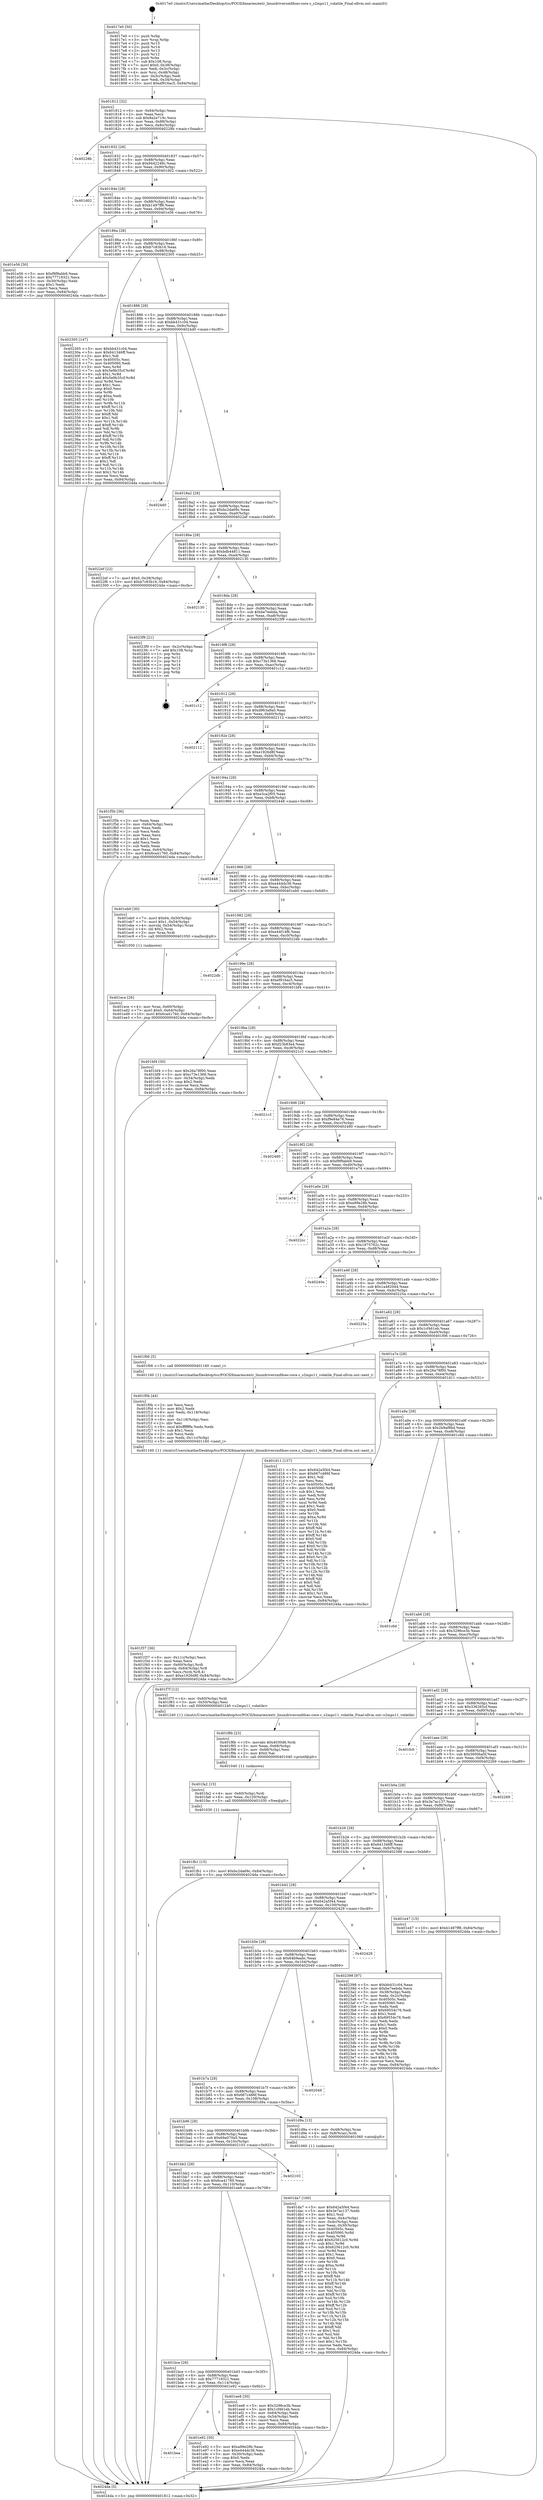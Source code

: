 digraph "0x4017e0" {
  label = "0x4017e0 (/mnt/c/Users/mathe/Desktop/tcc/POCII/binaries/extr_linuxdriversmfdsec-core.c_s2mps11_volatile_Final-ollvm.out::main(0))"
  labelloc = "t"
  node[shape=record]

  Entry [label="",width=0.3,height=0.3,shape=circle,fillcolor=black,style=filled]
  "0x401812" [label="{
     0x401812 [32]\l
     | [instrs]\l
     &nbsp;&nbsp;0x401812 \<+6\>: mov -0x84(%rbp),%eax\l
     &nbsp;&nbsp;0x401818 \<+2\>: mov %eax,%ecx\l
     &nbsp;&nbsp;0x40181a \<+6\>: sub $0x8a2e719c,%ecx\l
     &nbsp;&nbsp;0x401820 \<+6\>: mov %eax,-0x88(%rbp)\l
     &nbsp;&nbsp;0x401826 \<+6\>: mov %ecx,-0x8c(%rbp)\l
     &nbsp;&nbsp;0x40182c \<+6\>: je 000000000040228b \<main+0xaab\>\l
  }"]
  "0x40228b" [label="{
     0x40228b\l
  }", style=dashed]
  "0x401832" [label="{
     0x401832 [28]\l
     | [instrs]\l
     &nbsp;&nbsp;0x401832 \<+5\>: jmp 0000000000401837 \<main+0x57\>\l
     &nbsp;&nbsp;0x401837 \<+6\>: mov -0x88(%rbp),%eax\l
     &nbsp;&nbsp;0x40183d \<+5\>: sub $0x9442249c,%eax\l
     &nbsp;&nbsp;0x401842 \<+6\>: mov %eax,-0x90(%rbp)\l
     &nbsp;&nbsp;0x401848 \<+6\>: je 0000000000401d02 \<main+0x522\>\l
  }"]
  Exit [label="",width=0.3,height=0.3,shape=circle,fillcolor=black,style=filled,peripheries=2]
  "0x401d02" [label="{
     0x401d02\l
  }", style=dashed]
  "0x40184e" [label="{
     0x40184e [28]\l
     | [instrs]\l
     &nbsp;&nbsp;0x40184e \<+5\>: jmp 0000000000401853 \<main+0x73\>\l
     &nbsp;&nbsp;0x401853 \<+6\>: mov -0x88(%rbp),%eax\l
     &nbsp;&nbsp;0x401859 \<+5\>: sub $0xb1497ff8,%eax\l
     &nbsp;&nbsp;0x40185e \<+6\>: mov %eax,-0x94(%rbp)\l
     &nbsp;&nbsp;0x401864 \<+6\>: je 0000000000401e56 \<main+0x676\>\l
  }"]
  "0x401fb1" [label="{
     0x401fb1 [15]\l
     | [instrs]\l
     &nbsp;&nbsp;0x401fb1 \<+10\>: movl $0xbc2da69c,-0x84(%rbp)\l
     &nbsp;&nbsp;0x401fbb \<+5\>: jmp 00000000004024da \<main+0xcfa\>\l
  }"]
  "0x401e56" [label="{
     0x401e56 [30]\l
     | [instrs]\l
     &nbsp;&nbsp;0x401e56 \<+5\>: mov $0xf9f9abb9,%eax\l
     &nbsp;&nbsp;0x401e5b \<+5\>: mov $0x77719321,%ecx\l
     &nbsp;&nbsp;0x401e60 \<+3\>: mov -0x30(%rbp),%edx\l
     &nbsp;&nbsp;0x401e63 \<+3\>: cmp $0x1,%edx\l
     &nbsp;&nbsp;0x401e66 \<+3\>: cmovl %ecx,%eax\l
     &nbsp;&nbsp;0x401e69 \<+6\>: mov %eax,-0x84(%rbp)\l
     &nbsp;&nbsp;0x401e6f \<+5\>: jmp 00000000004024da \<main+0xcfa\>\l
  }"]
  "0x40186a" [label="{
     0x40186a [28]\l
     | [instrs]\l
     &nbsp;&nbsp;0x40186a \<+5\>: jmp 000000000040186f \<main+0x8f\>\l
     &nbsp;&nbsp;0x40186f \<+6\>: mov -0x88(%rbp),%eax\l
     &nbsp;&nbsp;0x401875 \<+5\>: sub $0xb7c83b16,%eax\l
     &nbsp;&nbsp;0x40187a \<+6\>: mov %eax,-0x98(%rbp)\l
     &nbsp;&nbsp;0x401880 \<+6\>: je 0000000000402305 \<main+0xb25\>\l
  }"]
  "0x401fa2" [label="{
     0x401fa2 [15]\l
     | [instrs]\l
     &nbsp;&nbsp;0x401fa2 \<+4\>: mov -0x60(%rbp),%rdi\l
     &nbsp;&nbsp;0x401fa6 \<+6\>: mov %eax,-0x120(%rbp)\l
     &nbsp;&nbsp;0x401fac \<+5\>: call 0000000000401030 \<free@plt\>\l
     | [calls]\l
     &nbsp;&nbsp;0x401030 \{1\} (unknown)\l
  }"]
  "0x402305" [label="{
     0x402305 [147]\l
     | [instrs]\l
     &nbsp;&nbsp;0x402305 \<+5\>: mov $0xbb431c04,%eax\l
     &nbsp;&nbsp;0x40230a \<+5\>: mov $0x641346ff,%ecx\l
     &nbsp;&nbsp;0x40230f \<+2\>: mov $0x1,%dl\l
     &nbsp;&nbsp;0x402311 \<+7\>: mov 0x40505c,%esi\l
     &nbsp;&nbsp;0x402318 \<+7\>: mov 0x405060,%edi\l
     &nbsp;&nbsp;0x40231f \<+3\>: mov %esi,%r8d\l
     &nbsp;&nbsp;0x402322 \<+7\>: sub $0x5e9b35cf,%r8d\l
     &nbsp;&nbsp;0x402329 \<+4\>: sub $0x1,%r8d\l
     &nbsp;&nbsp;0x40232d \<+7\>: add $0x5e9b35cf,%r8d\l
     &nbsp;&nbsp;0x402334 \<+4\>: imul %r8d,%esi\l
     &nbsp;&nbsp;0x402338 \<+3\>: and $0x1,%esi\l
     &nbsp;&nbsp;0x40233b \<+3\>: cmp $0x0,%esi\l
     &nbsp;&nbsp;0x40233e \<+4\>: sete %r9b\l
     &nbsp;&nbsp;0x402342 \<+3\>: cmp $0xa,%edi\l
     &nbsp;&nbsp;0x402345 \<+4\>: setl %r10b\l
     &nbsp;&nbsp;0x402349 \<+3\>: mov %r9b,%r11b\l
     &nbsp;&nbsp;0x40234c \<+4\>: xor $0xff,%r11b\l
     &nbsp;&nbsp;0x402350 \<+3\>: mov %r10b,%bl\l
     &nbsp;&nbsp;0x402353 \<+3\>: xor $0xff,%bl\l
     &nbsp;&nbsp;0x402356 \<+3\>: xor $0x1,%dl\l
     &nbsp;&nbsp;0x402359 \<+3\>: mov %r11b,%r14b\l
     &nbsp;&nbsp;0x40235c \<+4\>: and $0xff,%r14b\l
     &nbsp;&nbsp;0x402360 \<+3\>: and %dl,%r9b\l
     &nbsp;&nbsp;0x402363 \<+3\>: mov %bl,%r15b\l
     &nbsp;&nbsp;0x402366 \<+4\>: and $0xff,%r15b\l
     &nbsp;&nbsp;0x40236a \<+3\>: and %dl,%r10b\l
     &nbsp;&nbsp;0x40236d \<+3\>: or %r9b,%r14b\l
     &nbsp;&nbsp;0x402370 \<+3\>: or %r10b,%r15b\l
     &nbsp;&nbsp;0x402373 \<+3\>: xor %r15b,%r14b\l
     &nbsp;&nbsp;0x402376 \<+3\>: or %bl,%r11b\l
     &nbsp;&nbsp;0x402379 \<+4\>: xor $0xff,%r11b\l
     &nbsp;&nbsp;0x40237d \<+3\>: or $0x1,%dl\l
     &nbsp;&nbsp;0x402380 \<+3\>: and %dl,%r11b\l
     &nbsp;&nbsp;0x402383 \<+3\>: or %r11b,%r14b\l
     &nbsp;&nbsp;0x402386 \<+4\>: test $0x1,%r14b\l
     &nbsp;&nbsp;0x40238a \<+3\>: cmovne %ecx,%eax\l
     &nbsp;&nbsp;0x40238d \<+6\>: mov %eax,-0x84(%rbp)\l
     &nbsp;&nbsp;0x402393 \<+5\>: jmp 00000000004024da \<main+0xcfa\>\l
  }"]
  "0x401886" [label="{
     0x401886 [28]\l
     | [instrs]\l
     &nbsp;&nbsp;0x401886 \<+5\>: jmp 000000000040188b \<main+0xab\>\l
     &nbsp;&nbsp;0x40188b \<+6\>: mov -0x88(%rbp),%eax\l
     &nbsp;&nbsp;0x401891 \<+5\>: sub $0xbb431c04,%eax\l
     &nbsp;&nbsp;0x401896 \<+6\>: mov %eax,-0x9c(%rbp)\l
     &nbsp;&nbsp;0x40189c \<+6\>: je 00000000004024d0 \<main+0xcf0\>\l
  }"]
  "0x401f8b" [label="{
     0x401f8b [23]\l
     | [instrs]\l
     &nbsp;&nbsp;0x401f8b \<+10\>: movabs $0x4030d6,%rdi\l
     &nbsp;&nbsp;0x401f95 \<+3\>: mov %eax,-0x68(%rbp)\l
     &nbsp;&nbsp;0x401f98 \<+3\>: mov -0x68(%rbp),%esi\l
     &nbsp;&nbsp;0x401f9b \<+2\>: mov $0x0,%al\l
     &nbsp;&nbsp;0x401f9d \<+5\>: call 0000000000401040 \<printf@plt\>\l
     | [calls]\l
     &nbsp;&nbsp;0x401040 \{1\} (unknown)\l
  }"]
  "0x4024d0" [label="{
     0x4024d0\l
  }", style=dashed]
  "0x4018a2" [label="{
     0x4018a2 [28]\l
     | [instrs]\l
     &nbsp;&nbsp;0x4018a2 \<+5\>: jmp 00000000004018a7 \<main+0xc7\>\l
     &nbsp;&nbsp;0x4018a7 \<+6\>: mov -0x88(%rbp),%eax\l
     &nbsp;&nbsp;0x4018ad \<+5\>: sub $0xbc2da69c,%eax\l
     &nbsp;&nbsp;0x4018b2 \<+6\>: mov %eax,-0xa0(%rbp)\l
     &nbsp;&nbsp;0x4018b8 \<+6\>: je 00000000004022ef \<main+0xb0f\>\l
  }"]
  "0x401f37" [label="{
     0x401f37 [36]\l
     | [instrs]\l
     &nbsp;&nbsp;0x401f37 \<+6\>: mov -0x11c(%rbp),%ecx\l
     &nbsp;&nbsp;0x401f3d \<+3\>: imul %eax,%ecx\l
     &nbsp;&nbsp;0x401f40 \<+4\>: mov -0x60(%rbp),%rdi\l
     &nbsp;&nbsp;0x401f44 \<+4\>: movslq -0x64(%rbp),%r8\l
     &nbsp;&nbsp;0x401f48 \<+4\>: mov %ecx,(%rdi,%r8,4)\l
     &nbsp;&nbsp;0x401f4c \<+10\>: movl $0xe1926d8f,-0x84(%rbp)\l
     &nbsp;&nbsp;0x401f56 \<+5\>: jmp 00000000004024da \<main+0xcfa\>\l
  }"]
  "0x4022ef" [label="{
     0x4022ef [22]\l
     | [instrs]\l
     &nbsp;&nbsp;0x4022ef \<+7\>: movl $0x0,-0x38(%rbp)\l
     &nbsp;&nbsp;0x4022f6 \<+10\>: movl $0xb7c83b16,-0x84(%rbp)\l
     &nbsp;&nbsp;0x402300 \<+5\>: jmp 00000000004024da \<main+0xcfa\>\l
  }"]
  "0x4018be" [label="{
     0x4018be [28]\l
     | [instrs]\l
     &nbsp;&nbsp;0x4018be \<+5\>: jmp 00000000004018c3 \<main+0xe3\>\l
     &nbsp;&nbsp;0x4018c3 \<+6\>: mov -0x88(%rbp),%eax\l
     &nbsp;&nbsp;0x4018c9 \<+5\>: sub $0xbdb44811,%eax\l
     &nbsp;&nbsp;0x4018ce \<+6\>: mov %eax,-0xa4(%rbp)\l
     &nbsp;&nbsp;0x4018d4 \<+6\>: je 0000000000402130 \<main+0x950\>\l
  }"]
  "0x401f0b" [label="{
     0x401f0b [44]\l
     | [instrs]\l
     &nbsp;&nbsp;0x401f0b \<+2\>: xor %ecx,%ecx\l
     &nbsp;&nbsp;0x401f0d \<+5\>: mov $0x2,%edx\l
     &nbsp;&nbsp;0x401f12 \<+6\>: mov %edx,-0x118(%rbp)\l
     &nbsp;&nbsp;0x401f18 \<+1\>: cltd\l
     &nbsp;&nbsp;0x401f19 \<+6\>: mov -0x118(%rbp),%esi\l
     &nbsp;&nbsp;0x401f1f \<+2\>: idiv %esi\l
     &nbsp;&nbsp;0x401f21 \<+6\>: imul $0xfffffffe,%edx,%edx\l
     &nbsp;&nbsp;0x401f27 \<+3\>: sub $0x1,%ecx\l
     &nbsp;&nbsp;0x401f2a \<+2\>: sub %ecx,%edx\l
     &nbsp;&nbsp;0x401f2c \<+6\>: mov %edx,-0x11c(%rbp)\l
     &nbsp;&nbsp;0x401f32 \<+5\>: call 0000000000401160 \<next_i\>\l
     | [calls]\l
     &nbsp;&nbsp;0x401160 \{1\} (/mnt/c/Users/mathe/Desktop/tcc/POCII/binaries/extr_linuxdriversmfdsec-core.c_s2mps11_volatile_Final-ollvm.out::next_i)\l
  }"]
  "0x402130" [label="{
     0x402130\l
  }", style=dashed]
  "0x4018da" [label="{
     0x4018da [28]\l
     | [instrs]\l
     &nbsp;&nbsp;0x4018da \<+5\>: jmp 00000000004018df \<main+0xff\>\l
     &nbsp;&nbsp;0x4018df \<+6\>: mov -0x88(%rbp),%eax\l
     &nbsp;&nbsp;0x4018e5 \<+5\>: sub $0xbe7eebda,%eax\l
     &nbsp;&nbsp;0x4018ea \<+6\>: mov %eax,-0xa8(%rbp)\l
     &nbsp;&nbsp;0x4018f0 \<+6\>: je 00000000004023f9 \<main+0xc19\>\l
  }"]
  "0x401ece" [label="{
     0x401ece [26]\l
     | [instrs]\l
     &nbsp;&nbsp;0x401ece \<+4\>: mov %rax,-0x60(%rbp)\l
     &nbsp;&nbsp;0x401ed2 \<+7\>: movl $0x0,-0x64(%rbp)\l
     &nbsp;&nbsp;0x401ed9 \<+10\>: movl $0x6ca41760,-0x84(%rbp)\l
     &nbsp;&nbsp;0x401ee3 \<+5\>: jmp 00000000004024da \<main+0xcfa\>\l
  }"]
  "0x4023f9" [label="{
     0x4023f9 [21]\l
     | [instrs]\l
     &nbsp;&nbsp;0x4023f9 \<+3\>: mov -0x2c(%rbp),%eax\l
     &nbsp;&nbsp;0x4023fc \<+7\>: add $0x108,%rsp\l
     &nbsp;&nbsp;0x402403 \<+1\>: pop %rbx\l
     &nbsp;&nbsp;0x402404 \<+2\>: pop %r12\l
     &nbsp;&nbsp;0x402406 \<+2\>: pop %r13\l
     &nbsp;&nbsp;0x402408 \<+2\>: pop %r14\l
     &nbsp;&nbsp;0x40240a \<+2\>: pop %r15\l
     &nbsp;&nbsp;0x40240c \<+1\>: pop %rbp\l
     &nbsp;&nbsp;0x40240d \<+1\>: ret\l
  }"]
  "0x4018f6" [label="{
     0x4018f6 [28]\l
     | [instrs]\l
     &nbsp;&nbsp;0x4018f6 \<+5\>: jmp 00000000004018fb \<main+0x11b\>\l
     &nbsp;&nbsp;0x4018fb \<+6\>: mov -0x88(%rbp),%eax\l
     &nbsp;&nbsp;0x401901 \<+5\>: sub $0xc73e1366,%eax\l
     &nbsp;&nbsp;0x401906 \<+6\>: mov %eax,-0xac(%rbp)\l
     &nbsp;&nbsp;0x40190c \<+6\>: je 0000000000401c12 \<main+0x432\>\l
  }"]
  "0x401bea" [label="{
     0x401bea\l
  }", style=dashed]
  "0x401c12" [label="{
     0x401c12\l
  }", style=dashed]
  "0x401912" [label="{
     0x401912 [28]\l
     | [instrs]\l
     &nbsp;&nbsp;0x401912 \<+5\>: jmp 0000000000401917 \<main+0x137\>\l
     &nbsp;&nbsp;0x401917 \<+6\>: mov -0x88(%rbp),%eax\l
     &nbsp;&nbsp;0x40191d \<+5\>: sub $0xd963a9a0,%eax\l
     &nbsp;&nbsp;0x401922 \<+6\>: mov %eax,-0xb0(%rbp)\l
     &nbsp;&nbsp;0x401928 \<+6\>: je 0000000000402112 \<main+0x932\>\l
  }"]
  "0x401e92" [label="{
     0x401e92 [30]\l
     | [instrs]\l
     &nbsp;&nbsp;0x401e92 \<+5\>: mov $0xa99e28b,%eax\l
     &nbsp;&nbsp;0x401e97 \<+5\>: mov $0xe444dc36,%ecx\l
     &nbsp;&nbsp;0x401e9c \<+3\>: mov -0x30(%rbp),%edx\l
     &nbsp;&nbsp;0x401e9f \<+3\>: cmp $0x0,%edx\l
     &nbsp;&nbsp;0x401ea2 \<+3\>: cmove %ecx,%eax\l
     &nbsp;&nbsp;0x401ea5 \<+6\>: mov %eax,-0x84(%rbp)\l
     &nbsp;&nbsp;0x401eab \<+5\>: jmp 00000000004024da \<main+0xcfa\>\l
  }"]
  "0x402112" [label="{
     0x402112\l
  }", style=dashed]
  "0x40192e" [label="{
     0x40192e [28]\l
     | [instrs]\l
     &nbsp;&nbsp;0x40192e \<+5\>: jmp 0000000000401933 \<main+0x153\>\l
     &nbsp;&nbsp;0x401933 \<+6\>: mov -0x88(%rbp),%eax\l
     &nbsp;&nbsp;0x401939 \<+5\>: sub $0xe1926d8f,%eax\l
     &nbsp;&nbsp;0x40193e \<+6\>: mov %eax,-0xb4(%rbp)\l
     &nbsp;&nbsp;0x401944 \<+6\>: je 0000000000401f5b \<main+0x77b\>\l
  }"]
  "0x401bce" [label="{
     0x401bce [28]\l
     | [instrs]\l
     &nbsp;&nbsp;0x401bce \<+5\>: jmp 0000000000401bd3 \<main+0x3f3\>\l
     &nbsp;&nbsp;0x401bd3 \<+6\>: mov -0x88(%rbp),%eax\l
     &nbsp;&nbsp;0x401bd9 \<+5\>: sub $0x77719321,%eax\l
     &nbsp;&nbsp;0x401bde \<+6\>: mov %eax,-0x114(%rbp)\l
     &nbsp;&nbsp;0x401be4 \<+6\>: je 0000000000401e92 \<main+0x6b2\>\l
  }"]
  "0x401f5b" [label="{
     0x401f5b [36]\l
     | [instrs]\l
     &nbsp;&nbsp;0x401f5b \<+2\>: xor %eax,%eax\l
     &nbsp;&nbsp;0x401f5d \<+3\>: mov -0x64(%rbp),%ecx\l
     &nbsp;&nbsp;0x401f60 \<+2\>: mov %eax,%edx\l
     &nbsp;&nbsp;0x401f62 \<+2\>: sub %ecx,%edx\l
     &nbsp;&nbsp;0x401f64 \<+2\>: mov %eax,%ecx\l
     &nbsp;&nbsp;0x401f66 \<+3\>: sub $0x1,%ecx\l
     &nbsp;&nbsp;0x401f69 \<+2\>: add %ecx,%edx\l
     &nbsp;&nbsp;0x401f6b \<+2\>: sub %edx,%eax\l
     &nbsp;&nbsp;0x401f6d \<+3\>: mov %eax,-0x64(%rbp)\l
     &nbsp;&nbsp;0x401f70 \<+10\>: movl $0x6ca41760,-0x84(%rbp)\l
     &nbsp;&nbsp;0x401f7a \<+5\>: jmp 00000000004024da \<main+0xcfa\>\l
  }"]
  "0x40194a" [label="{
     0x40194a [28]\l
     | [instrs]\l
     &nbsp;&nbsp;0x40194a \<+5\>: jmp 000000000040194f \<main+0x16f\>\l
     &nbsp;&nbsp;0x40194f \<+6\>: mov -0x88(%rbp),%eax\l
     &nbsp;&nbsp;0x401955 \<+5\>: sub $0xe3ca2f05,%eax\l
     &nbsp;&nbsp;0x40195a \<+6\>: mov %eax,-0xb8(%rbp)\l
     &nbsp;&nbsp;0x401960 \<+6\>: je 0000000000402448 \<main+0xc68\>\l
  }"]
  "0x401ee8" [label="{
     0x401ee8 [30]\l
     | [instrs]\l
     &nbsp;&nbsp;0x401ee8 \<+5\>: mov $0x3296ce3b,%eax\l
     &nbsp;&nbsp;0x401eed \<+5\>: mov $0x1cf461eb,%ecx\l
     &nbsp;&nbsp;0x401ef2 \<+3\>: mov -0x64(%rbp),%edx\l
     &nbsp;&nbsp;0x401ef5 \<+3\>: cmp -0x54(%rbp),%edx\l
     &nbsp;&nbsp;0x401ef8 \<+3\>: cmovl %ecx,%eax\l
     &nbsp;&nbsp;0x401efb \<+6\>: mov %eax,-0x84(%rbp)\l
     &nbsp;&nbsp;0x401f01 \<+5\>: jmp 00000000004024da \<main+0xcfa\>\l
  }"]
  "0x402448" [label="{
     0x402448\l
  }", style=dashed]
  "0x401966" [label="{
     0x401966 [28]\l
     | [instrs]\l
     &nbsp;&nbsp;0x401966 \<+5\>: jmp 000000000040196b \<main+0x18b\>\l
     &nbsp;&nbsp;0x40196b \<+6\>: mov -0x88(%rbp),%eax\l
     &nbsp;&nbsp;0x401971 \<+5\>: sub $0xe444dc36,%eax\l
     &nbsp;&nbsp;0x401976 \<+6\>: mov %eax,-0xbc(%rbp)\l
     &nbsp;&nbsp;0x40197c \<+6\>: je 0000000000401eb0 \<main+0x6d0\>\l
  }"]
  "0x401bb2" [label="{
     0x401bb2 [28]\l
     | [instrs]\l
     &nbsp;&nbsp;0x401bb2 \<+5\>: jmp 0000000000401bb7 \<main+0x3d7\>\l
     &nbsp;&nbsp;0x401bb7 \<+6\>: mov -0x88(%rbp),%eax\l
     &nbsp;&nbsp;0x401bbd \<+5\>: sub $0x6ca41760,%eax\l
     &nbsp;&nbsp;0x401bc2 \<+6\>: mov %eax,-0x110(%rbp)\l
     &nbsp;&nbsp;0x401bc8 \<+6\>: je 0000000000401ee8 \<main+0x708\>\l
  }"]
  "0x401eb0" [label="{
     0x401eb0 [30]\l
     | [instrs]\l
     &nbsp;&nbsp;0x401eb0 \<+7\>: movl $0x64,-0x50(%rbp)\l
     &nbsp;&nbsp;0x401eb7 \<+7\>: movl $0x1,-0x54(%rbp)\l
     &nbsp;&nbsp;0x401ebe \<+4\>: movslq -0x54(%rbp),%rax\l
     &nbsp;&nbsp;0x401ec2 \<+4\>: shl $0x2,%rax\l
     &nbsp;&nbsp;0x401ec6 \<+3\>: mov %rax,%rdi\l
     &nbsp;&nbsp;0x401ec9 \<+5\>: call 0000000000401050 \<malloc@plt\>\l
     | [calls]\l
     &nbsp;&nbsp;0x401050 \{1\} (unknown)\l
  }"]
  "0x401982" [label="{
     0x401982 [28]\l
     | [instrs]\l
     &nbsp;&nbsp;0x401982 \<+5\>: jmp 0000000000401987 \<main+0x1a7\>\l
     &nbsp;&nbsp;0x401987 \<+6\>: mov -0x88(%rbp),%eax\l
     &nbsp;&nbsp;0x40198d \<+5\>: sub $0xe44f14f6,%eax\l
     &nbsp;&nbsp;0x401992 \<+6\>: mov %eax,-0xc0(%rbp)\l
     &nbsp;&nbsp;0x401998 \<+6\>: je 00000000004022db \<main+0xafb\>\l
  }"]
  "0x402103" [label="{
     0x402103\l
  }", style=dashed]
  "0x4022db" [label="{
     0x4022db\l
  }", style=dashed]
  "0x40199e" [label="{
     0x40199e [28]\l
     | [instrs]\l
     &nbsp;&nbsp;0x40199e \<+5\>: jmp 00000000004019a3 \<main+0x1c3\>\l
     &nbsp;&nbsp;0x4019a3 \<+6\>: mov -0x88(%rbp),%eax\l
     &nbsp;&nbsp;0x4019a9 \<+5\>: sub $0xef916ac5,%eax\l
     &nbsp;&nbsp;0x4019ae \<+6\>: mov %eax,-0xc4(%rbp)\l
     &nbsp;&nbsp;0x4019b4 \<+6\>: je 0000000000401bf4 \<main+0x414\>\l
  }"]
  "0x401da7" [label="{
     0x401da7 [160]\l
     | [instrs]\l
     &nbsp;&nbsp;0x401da7 \<+5\>: mov $0x642a5f44,%ecx\l
     &nbsp;&nbsp;0x401dac \<+5\>: mov $0x3e7ac137,%edx\l
     &nbsp;&nbsp;0x401db1 \<+3\>: mov $0x1,%sil\l
     &nbsp;&nbsp;0x401db4 \<+3\>: mov %eax,-0x4c(%rbp)\l
     &nbsp;&nbsp;0x401db7 \<+3\>: mov -0x4c(%rbp),%eax\l
     &nbsp;&nbsp;0x401dba \<+3\>: mov %eax,-0x30(%rbp)\l
     &nbsp;&nbsp;0x401dbd \<+7\>: mov 0x40505c,%eax\l
     &nbsp;&nbsp;0x401dc4 \<+8\>: mov 0x405060,%r8d\l
     &nbsp;&nbsp;0x401dcc \<+3\>: mov %eax,%r9d\l
     &nbsp;&nbsp;0x401dcf \<+7\>: add $0x625612c0,%r9d\l
     &nbsp;&nbsp;0x401dd6 \<+4\>: sub $0x1,%r9d\l
     &nbsp;&nbsp;0x401dda \<+7\>: sub $0x625612c0,%r9d\l
     &nbsp;&nbsp;0x401de1 \<+4\>: imul %r9d,%eax\l
     &nbsp;&nbsp;0x401de5 \<+3\>: and $0x1,%eax\l
     &nbsp;&nbsp;0x401de8 \<+3\>: cmp $0x0,%eax\l
     &nbsp;&nbsp;0x401deb \<+4\>: sete %r10b\l
     &nbsp;&nbsp;0x401def \<+4\>: cmp $0xa,%r8d\l
     &nbsp;&nbsp;0x401df3 \<+4\>: setl %r11b\l
     &nbsp;&nbsp;0x401df7 \<+3\>: mov %r10b,%bl\l
     &nbsp;&nbsp;0x401dfa \<+3\>: xor $0xff,%bl\l
     &nbsp;&nbsp;0x401dfd \<+3\>: mov %r11b,%r14b\l
     &nbsp;&nbsp;0x401e00 \<+4\>: xor $0xff,%r14b\l
     &nbsp;&nbsp;0x401e04 \<+4\>: xor $0x1,%sil\l
     &nbsp;&nbsp;0x401e08 \<+3\>: mov %bl,%r15b\l
     &nbsp;&nbsp;0x401e0b \<+4\>: and $0xff,%r15b\l
     &nbsp;&nbsp;0x401e0f \<+3\>: and %sil,%r10b\l
     &nbsp;&nbsp;0x401e12 \<+3\>: mov %r14b,%r12b\l
     &nbsp;&nbsp;0x401e15 \<+4\>: and $0xff,%r12b\l
     &nbsp;&nbsp;0x401e19 \<+3\>: and %sil,%r11b\l
     &nbsp;&nbsp;0x401e1c \<+3\>: or %r10b,%r15b\l
     &nbsp;&nbsp;0x401e1f \<+3\>: or %r11b,%r12b\l
     &nbsp;&nbsp;0x401e22 \<+3\>: xor %r12b,%r15b\l
     &nbsp;&nbsp;0x401e25 \<+3\>: or %r14b,%bl\l
     &nbsp;&nbsp;0x401e28 \<+3\>: xor $0xff,%bl\l
     &nbsp;&nbsp;0x401e2b \<+4\>: or $0x1,%sil\l
     &nbsp;&nbsp;0x401e2f \<+3\>: and %sil,%bl\l
     &nbsp;&nbsp;0x401e32 \<+3\>: or %bl,%r15b\l
     &nbsp;&nbsp;0x401e35 \<+4\>: test $0x1,%r15b\l
     &nbsp;&nbsp;0x401e39 \<+3\>: cmovne %edx,%ecx\l
     &nbsp;&nbsp;0x401e3c \<+6\>: mov %ecx,-0x84(%rbp)\l
     &nbsp;&nbsp;0x401e42 \<+5\>: jmp 00000000004024da \<main+0xcfa\>\l
  }"]
  "0x401bf4" [label="{
     0x401bf4 [30]\l
     | [instrs]\l
     &nbsp;&nbsp;0x401bf4 \<+5\>: mov $0x26a78f00,%eax\l
     &nbsp;&nbsp;0x401bf9 \<+5\>: mov $0xc73e1366,%ecx\l
     &nbsp;&nbsp;0x401bfe \<+3\>: mov -0x34(%rbp),%edx\l
     &nbsp;&nbsp;0x401c01 \<+3\>: cmp $0x2,%edx\l
     &nbsp;&nbsp;0x401c04 \<+3\>: cmovne %ecx,%eax\l
     &nbsp;&nbsp;0x401c07 \<+6\>: mov %eax,-0x84(%rbp)\l
     &nbsp;&nbsp;0x401c0d \<+5\>: jmp 00000000004024da \<main+0xcfa\>\l
  }"]
  "0x4019ba" [label="{
     0x4019ba [28]\l
     | [instrs]\l
     &nbsp;&nbsp;0x4019ba \<+5\>: jmp 00000000004019bf \<main+0x1df\>\l
     &nbsp;&nbsp;0x4019bf \<+6\>: mov -0x88(%rbp),%eax\l
     &nbsp;&nbsp;0x4019c5 \<+5\>: sub $0xf23b83e4,%eax\l
     &nbsp;&nbsp;0x4019ca \<+6\>: mov %eax,-0xc8(%rbp)\l
     &nbsp;&nbsp;0x4019d0 \<+6\>: je 00000000004021c3 \<main+0x9e3\>\l
  }"]
  "0x4024da" [label="{
     0x4024da [5]\l
     | [instrs]\l
     &nbsp;&nbsp;0x4024da \<+5\>: jmp 0000000000401812 \<main+0x32\>\l
  }"]
  "0x4017e0" [label="{
     0x4017e0 [50]\l
     | [instrs]\l
     &nbsp;&nbsp;0x4017e0 \<+1\>: push %rbp\l
     &nbsp;&nbsp;0x4017e1 \<+3\>: mov %rsp,%rbp\l
     &nbsp;&nbsp;0x4017e4 \<+2\>: push %r15\l
     &nbsp;&nbsp;0x4017e6 \<+2\>: push %r14\l
     &nbsp;&nbsp;0x4017e8 \<+2\>: push %r13\l
     &nbsp;&nbsp;0x4017ea \<+2\>: push %r12\l
     &nbsp;&nbsp;0x4017ec \<+1\>: push %rbx\l
     &nbsp;&nbsp;0x4017ed \<+7\>: sub $0x108,%rsp\l
     &nbsp;&nbsp;0x4017f4 \<+7\>: movl $0x0,-0x38(%rbp)\l
     &nbsp;&nbsp;0x4017fb \<+3\>: mov %edi,-0x3c(%rbp)\l
     &nbsp;&nbsp;0x4017fe \<+4\>: mov %rsi,-0x48(%rbp)\l
     &nbsp;&nbsp;0x401802 \<+3\>: mov -0x3c(%rbp),%edi\l
     &nbsp;&nbsp;0x401805 \<+3\>: mov %edi,-0x34(%rbp)\l
     &nbsp;&nbsp;0x401808 \<+10\>: movl $0xef916ac5,-0x84(%rbp)\l
  }"]
  "0x401b96" [label="{
     0x401b96 [28]\l
     | [instrs]\l
     &nbsp;&nbsp;0x401b96 \<+5\>: jmp 0000000000401b9b \<main+0x3bb\>\l
     &nbsp;&nbsp;0x401b9b \<+6\>: mov -0x88(%rbp),%eax\l
     &nbsp;&nbsp;0x401ba1 \<+5\>: sub $0x69a070a5,%eax\l
     &nbsp;&nbsp;0x401ba6 \<+6\>: mov %eax,-0x10c(%rbp)\l
     &nbsp;&nbsp;0x401bac \<+6\>: je 0000000000402103 \<main+0x923\>\l
  }"]
  "0x4021c3" [label="{
     0x4021c3\l
  }", style=dashed]
  "0x4019d6" [label="{
     0x4019d6 [28]\l
     | [instrs]\l
     &nbsp;&nbsp;0x4019d6 \<+5\>: jmp 00000000004019db \<main+0x1fb\>\l
     &nbsp;&nbsp;0x4019db \<+6\>: mov -0x88(%rbp),%eax\l
     &nbsp;&nbsp;0x4019e1 \<+5\>: sub $0xf9e84e76,%eax\l
     &nbsp;&nbsp;0x4019e6 \<+6\>: mov %eax,-0xcc(%rbp)\l
     &nbsp;&nbsp;0x4019ec \<+6\>: je 0000000000402480 \<main+0xca0\>\l
  }"]
  "0x401d9a" [label="{
     0x401d9a [13]\l
     | [instrs]\l
     &nbsp;&nbsp;0x401d9a \<+4\>: mov -0x48(%rbp),%rax\l
     &nbsp;&nbsp;0x401d9e \<+4\>: mov 0x8(%rax),%rdi\l
     &nbsp;&nbsp;0x401da2 \<+5\>: call 0000000000401060 \<atoi@plt\>\l
     | [calls]\l
     &nbsp;&nbsp;0x401060 \{1\} (unknown)\l
  }"]
  "0x402480" [label="{
     0x402480\l
  }", style=dashed]
  "0x4019f2" [label="{
     0x4019f2 [28]\l
     | [instrs]\l
     &nbsp;&nbsp;0x4019f2 \<+5\>: jmp 00000000004019f7 \<main+0x217\>\l
     &nbsp;&nbsp;0x4019f7 \<+6\>: mov -0x88(%rbp),%eax\l
     &nbsp;&nbsp;0x4019fd \<+5\>: sub $0xf9f9abb9,%eax\l
     &nbsp;&nbsp;0x401a02 \<+6\>: mov %eax,-0xd0(%rbp)\l
     &nbsp;&nbsp;0x401a08 \<+6\>: je 0000000000401e74 \<main+0x694\>\l
  }"]
  "0x401b7a" [label="{
     0x401b7a [28]\l
     | [instrs]\l
     &nbsp;&nbsp;0x401b7a \<+5\>: jmp 0000000000401b7f \<main+0x39f\>\l
     &nbsp;&nbsp;0x401b7f \<+6\>: mov -0x88(%rbp),%eax\l
     &nbsp;&nbsp;0x401b85 \<+5\>: sub $0x667c486f,%eax\l
     &nbsp;&nbsp;0x401b8a \<+6\>: mov %eax,-0x108(%rbp)\l
     &nbsp;&nbsp;0x401b90 \<+6\>: je 0000000000401d9a \<main+0x5ba\>\l
  }"]
  "0x401e74" [label="{
     0x401e74\l
  }", style=dashed]
  "0x401a0e" [label="{
     0x401a0e [28]\l
     | [instrs]\l
     &nbsp;&nbsp;0x401a0e \<+5\>: jmp 0000000000401a13 \<main+0x233\>\l
     &nbsp;&nbsp;0x401a13 \<+6\>: mov -0x88(%rbp),%eax\l
     &nbsp;&nbsp;0x401a19 \<+5\>: sub $0xa99e28b,%eax\l
     &nbsp;&nbsp;0x401a1e \<+6\>: mov %eax,-0xd4(%rbp)\l
     &nbsp;&nbsp;0x401a24 \<+6\>: je 00000000004022cc \<main+0xaec\>\l
  }"]
  "0x402049" [label="{
     0x402049\l
  }", style=dashed]
  "0x4022cc" [label="{
     0x4022cc\l
  }", style=dashed]
  "0x401a2a" [label="{
     0x401a2a [28]\l
     | [instrs]\l
     &nbsp;&nbsp;0x401a2a \<+5\>: jmp 0000000000401a2f \<main+0x24f\>\l
     &nbsp;&nbsp;0x401a2f \<+6\>: mov -0x88(%rbp),%eax\l
     &nbsp;&nbsp;0x401a35 \<+5\>: sub $0x1875762c,%eax\l
     &nbsp;&nbsp;0x401a3a \<+6\>: mov %eax,-0xd8(%rbp)\l
     &nbsp;&nbsp;0x401a40 \<+6\>: je 000000000040240e \<main+0xc2e\>\l
  }"]
  "0x401b5e" [label="{
     0x401b5e [28]\l
     | [instrs]\l
     &nbsp;&nbsp;0x401b5e \<+5\>: jmp 0000000000401b63 \<main+0x383\>\l
     &nbsp;&nbsp;0x401b63 \<+6\>: mov -0x88(%rbp),%eax\l
     &nbsp;&nbsp;0x401b69 \<+5\>: sub $0x64b9aabc,%eax\l
     &nbsp;&nbsp;0x401b6e \<+6\>: mov %eax,-0x104(%rbp)\l
     &nbsp;&nbsp;0x401b74 \<+6\>: je 0000000000402049 \<main+0x869\>\l
  }"]
  "0x40240e" [label="{
     0x40240e\l
  }", style=dashed]
  "0x401a46" [label="{
     0x401a46 [28]\l
     | [instrs]\l
     &nbsp;&nbsp;0x401a46 \<+5\>: jmp 0000000000401a4b \<main+0x26b\>\l
     &nbsp;&nbsp;0x401a4b \<+6\>: mov -0x88(%rbp),%eax\l
     &nbsp;&nbsp;0x401a51 \<+5\>: sub $0x1a4820d4,%eax\l
     &nbsp;&nbsp;0x401a56 \<+6\>: mov %eax,-0xdc(%rbp)\l
     &nbsp;&nbsp;0x401a5c \<+6\>: je 000000000040225a \<main+0xa7a\>\l
  }"]
  "0x402429" [label="{
     0x402429\l
  }", style=dashed]
  "0x40225a" [label="{
     0x40225a\l
  }", style=dashed]
  "0x401a62" [label="{
     0x401a62 [28]\l
     | [instrs]\l
     &nbsp;&nbsp;0x401a62 \<+5\>: jmp 0000000000401a67 \<main+0x287\>\l
     &nbsp;&nbsp;0x401a67 \<+6\>: mov -0x88(%rbp),%eax\l
     &nbsp;&nbsp;0x401a6d \<+5\>: sub $0x1cf461eb,%eax\l
     &nbsp;&nbsp;0x401a72 \<+6\>: mov %eax,-0xe0(%rbp)\l
     &nbsp;&nbsp;0x401a78 \<+6\>: je 0000000000401f06 \<main+0x726\>\l
  }"]
  "0x401b42" [label="{
     0x401b42 [28]\l
     | [instrs]\l
     &nbsp;&nbsp;0x401b42 \<+5\>: jmp 0000000000401b47 \<main+0x367\>\l
     &nbsp;&nbsp;0x401b47 \<+6\>: mov -0x88(%rbp),%eax\l
     &nbsp;&nbsp;0x401b4d \<+5\>: sub $0x642a5f44,%eax\l
     &nbsp;&nbsp;0x401b52 \<+6\>: mov %eax,-0x100(%rbp)\l
     &nbsp;&nbsp;0x401b58 \<+6\>: je 0000000000402429 \<main+0xc49\>\l
  }"]
  "0x401f06" [label="{
     0x401f06 [5]\l
     | [instrs]\l
     &nbsp;&nbsp;0x401f06 \<+5\>: call 0000000000401160 \<next_i\>\l
     | [calls]\l
     &nbsp;&nbsp;0x401160 \{1\} (/mnt/c/Users/mathe/Desktop/tcc/POCII/binaries/extr_linuxdriversmfdsec-core.c_s2mps11_volatile_Final-ollvm.out::next_i)\l
  }"]
  "0x401a7e" [label="{
     0x401a7e [28]\l
     | [instrs]\l
     &nbsp;&nbsp;0x401a7e \<+5\>: jmp 0000000000401a83 \<main+0x2a3\>\l
     &nbsp;&nbsp;0x401a83 \<+6\>: mov -0x88(%rbp),%eax\l
     &nbsp;&nbsp;0x401a89 \<+5\>: sub $0x26a78f00,%eax\l
     &nbsp;&nbsp;0x401a8e \<+6\>: mov %eax,-0xe4(%rbp)\l
     &nbsp;&nbsp;0x401a94 \<+6\>: je 0000000000401d11 \<main+0x531\>\l
  }"]
  "0x402398" [label="{
     0x402398 [97]\l
     | [instrs]\l
     &nbsp;&nbsp;0x402398 \<+5\>: mov $0xbb431c04,%eax\l
     &nbsp;&nbsp;0x40239d \<+5\>: mov $0xbe7eebda,%ecx\l
     &nbsp;&nbsp;0x4023a2 \<+3\>: mov -0x38(%rbp),%edx\l
     &nbsp;&nbsp;0x4023a5 \<+3\>: mov %edx,-0x2c(%rbp)\l
     &nbsp;&nbsp;0x4023a8 \<+7\>: mov 0x40505c,%edx\l
     &nbsp;&nbsp;0x4023af \<+7\>: mov 0x405060,%esi\l
     &nbsp;&nbsp;0x4023b6 \<+2\>: mov %edx,%edi\l
     &nbsp;&nbsp;0x4023b8 \<+6\>: add $0x69554c76,%edi\l
     &nbsp;&nbsp;0x4023be \<+3\>: sub $0x1,%edi\l
     &nbsp;&nbsp;0x4023c1 \<+6\>: sub $0x69554c76,%edi\l
     &nbsp;&nbsp;0x4023c7 \<+3\>: imul %edi,%edx\l
     &nbsp;&nbsp;0x4023ca \<+3\>: and $0x1,%edx\l
     &nbsp;&nbsp;0x4023cd \<+3\>: cmp $0x0,%edx\l
     &nbsp;&nbsp;0x4023d0 \<+4\>: sete %r8b\l
     &nbsp;&nbsp;0x4023d4 \<+3\>: cmp $0xa,%esi\l
     &nbsp;&nbsp;0x4023d7 \<+4\>: setl %r9b\l
     &nbsp;&nbsp;0x4023db \<+3\>: mov %r8b,%r10b\l
     &nbsp;&nbsp;0x4023de \<+3\>: and %r9b,%r10b\l
     &nbsp;&nbsp;0x4023e1 \<+3\>: xor %r9b,%r8b\l
     &nbsp;&nbsp;0x4023e4 \<+3\>: or %r8b,%r10b\l
     &nbsp;&nbsp;0x4023e7 \<+4\>: test $0x1,%r10b\l
     &nbsp;&nbsp;0x4023eb \<+3\>: cmovne %ecx,%eax\l
     &nbsp;&nbsp;0x4023ee \<+6\>: mov %eax,-0x84(%rbp)\l
     &nbsp;&nbsp;0x4023f4 \<+5\>: jmp 00000000004024da \<main+0xcfa\>\l
  }"]
  "0x401d11" [label="{
     0x401d11 [137]\l
     | [instrs]\l
     &nbsp;&nbsp;0x401d11 \<+5\>: mov $0x642a5f44,%eax\l
     &nbsp;&nbsp;0x401d16 \<+5\>: mov $0x667c486f,%ecx\l
     &nbsp;&nbsp;0x401d1b \<+2\>: mov $0x1,%dl\l
     &nbsp;&nbsp;0x401d1d \<+2\>: xor %esi,%esi\l
     &nbsp;&nbsp;0x401d1f \<+7\>: mov 0x40505c,%edi\l
     &nbsp;&nbsp;0x401d26 \<+8\>: mov 0x405060,%r8d\l
     &nbsp;&nbsp;0x401d2e \<+3\>: sub $0x1,%esi\l
     &nbsp;&nbsp;0x401d31 \<+3\>: mov %edi,%r9d\l
     &nbsp;&nbsp;0x401d34 \<+3\>: add %esi,%r9d\l
     &nbsp;&nbsp;0x401d37 \<+4\>: imul %r9d,%edi\l
     &nbsp;&nbsp;0x401d3b \<+3\>: and $0x1,%edi\l
     &nbsp;&nbsp;0x401d3e \<+3\>: cmp $0x0,%edi\l
     &nbsp;&nbsp;0x401d41 \<+4\>: sete %r10b\l
     &nbsp;&nbsp;0x401d45 \<+4\>: cmp $0xa,%r8d\l
     &nbsp;&nbsp;0x401d49 \<+4\>: setl %r11b\l
     &nbsp;&nbsp;0x401d4d \<+3\>: mov %r10b,%bl\l
     &nbsp;&nbsp;0x401d50 \<+3\>: xor $0xff,%bl\l
     &nbsp;&nbsp;0x401d53 \<+3\>: mov %r11b,%r14b\l
     &nbsp;&nbsp;0x401d56 \<+4\>: xor $0xff,%r14b\l
     &nbsp;&nbsp;0x401d5a \<+3\>: xor $0x0,%dl\l
     &nbsp;&nbsp;0x401d5d \<+3\>: mov %bl,%r15b\l
     &nbsp;&nbsp;0x401d60 \<+4\>: and $0x0,%r15b\l
     &nbsp;&nbsp;0x401d64 \<+3\>: and %dl,%r10b\l
     &nbsp;&nbsp;0x401d67 \<+3\>: mov %r14b,%r12b\l
     &nbsp;&nbsp;0x401d6a \<+4\>: and $0x0,%r12b\l
     &nbsp;&nbsp;0x401d6e \<+3\>: and %dl,%r11b\l
     &nbsp;&nbsp;0x401d71 \<+3\>: or %r10b,%r15b\l
     &nbsp;&nbsp;0x401d74 \<+3\>: or %r11b,%r12b\l
     &nbsp;&nbsp;0x401d77 \<+3\>: xor %r12b,%r15b\l
     &nbsp;&nbsp;0x401d7a \<+3\>: or %r14b,%bl\l
     &nbsp;&nbsp;0x401d7d \<+3\>: xor $0xff,%bl\l
     &nbsp;&nbsp;0x401d80 \<+3\>: or $0x0,%dl\l
     &nbsp;&nbsp;0x401d83 \<+2\>: and %dl,%bl\l
     &nbsp;&nbsp;0x401d85 \<+3\>: or %bl,%r15b\l
     &nbsp;&nbsp;0x401d88 \<+4\>: test $0x1,%r15b\l
     &nbsp;&nbsp;0x401d8c \<+3\>: cmovne %ecx,%eax\l
     &nbsp;&nbsp;0x401d8f \<+6\>: mov %eax,-0x84(%rbp)\l
     &nbsp;&nbsp;0x401d95 \<+5\>: jmp 00000000004024da \<main+0xcfa\>\l
  }"]
  "0x401a9a" [label="{
     0x401a9a [28]\l
     | [instrs]\l
     &nbsp;&nbsp;0x401a9a \<+5\>: jmp 0000000000401a9f \<main+0x2bf\>\l
     &nbsp;&nbsp;0x401a9f \<+6\>: mov -0x88(%rbp),%eax\l
     &nbsp;&nbsp;0x401aa5 \<+5\>: sub $0x2b9af8bd,%eax\l
     &nbsp;&nbsp;0x401aaa \<+6\>: mov %eax,-0xe8(%rbp)\l
     &nbsp;&nbsp;0x401ab0 \<+6\>: je 0000000000401c6d \<main+0x48d\>\l
  }"]
  "0x401b26" [label="{
     0x401b26 [28]\l
     | [instrs]\l
     &nbsp;&nbsp;0x401b26 \<+5\>: jmp 0000000000401b2b \<main+0x34b\>\l
     &nbsp;&nbsp;0x401b2b \<+6\>: mov -0x88(%rbp),%eax\l
     &nbsp;&nbsp;0x401b31 \<+5\>: sub $0x641346ff,%eax\l
     &nbsp;&nbsp;0x401b36 \<+6\>: mov %eax,-0xfc(%rbp)\l
     &nbsp;&nbsp;0x401b3c \<+6\>: je 0000000000402398 \<main+0xbb8\>\l
  }"]
  "0x401c6d" [label="{
     0x401c6d\l
  }", style=dashed]
  "0x401ab6" [label="{
     0x401ab6 [28]\l
     | [instrs]\l
     &nbsp;&nbsp;0x401ab6 \<+5\>: jmp 0000000000401abb \<main+0x2db\>\l
     &nbsp;&nbsp;0x401abb \<+6\>: mov -0x88(%rbp),%eax\l
     &nbsp;&nbsp;0x401ac1 \<+5\>: sub $0x3296ce3b,%eax\l
     &nbsp;&nbsp;0x401ac6 \<+6\>: mov %eax,-0xec(%rbp)\l
     &nbsp;&nbsp;0x401acc \<+6\>: je 0000000000401f7f \<main+0x79f\>\l
  }"]
  "0x401e47" [label="{
     0x401e47 [15]\l
     | [instrs]\l
     &nbsp;&nbsp;0x401e47 \<+10\>: movl $0xb1497ff8,-0x84(%rbp)\l
     &nbsp;&nbsp;0x401e51 \<+5\>: jmp 00000000004024da \<main+0xcfa\>\l
  }"]
  "0x401f7f" [label="{
     0x401f7f [12]\l
     | [instrs]\l
     &nbsp;&nbsp;0x401f7f \<+4\>: mov -0x60(%rbp),%rdi\l
     &nbsp;&nbsp;0x401f83 \<+3\>: mov -0x50(%rbp),%esi\l
     &nbsp;&nbsp;0x401f86 \<+5\>: call 0000000000401240 \<s2mps11_volatile\>\l
     | [calls]\l
     &nbsp;&nbsp;0x401240 \{1\} (/mnt/c/Users/mathe/Desktop/tcc/POCII/binaries/extr_linuxdriversmfdsec-core.c_s2mps11_volatile_Final-ollvm.out::s2mps11_volatile)\l
  }"]
  "0x401ad2" [label="{
     0x401ad2 [28]\l
     | [instrs]\l
     &nbsp;&nbsp;0x401ad2 \<+5\>: jmp 0000000000401ad7 \<main+0x2f7\>\l
     &nbsp;&nbsp;0x401ad7 \<+6\>: mov -0x88(%rbp),%eax\l
     &nbsp;&nbsp;0x401add \<+5\>: sub $0x336265cf,%eax\l
     &nbsp;&nbsp;0x401ae2 \<+6\>: mov %eax,-0xf0(%rbp)\l
     &nbsp;&nbsp;0x401ae8 \<+6\>: je 0000000000401fc0 \<main+0x7e0\>\l
  }"]
  "0x401b0a" [label="{
     0x401b0a [28]\l
     | [instrs]\l
     &nbsp;&nbsp;0x401b0a \<+5\>: jmp 0000000000401b0f \<main+0x32f\>\l
     &nbsp;&nbsp;0x401b0f \<+6\>: mov -0x88(%rbp),%eax\l
     &nbsp;&nbsp;0x401b15 \<+5\>: sub $0x3e7ac137,%eax\l
     &nbsp;&nbsp;0x401b1a \<+6\>: mov %eax,-0xf8(%rbp)\l
     &nbsp;&nbsp;0x401b20 \<+6\>: je 0000000000401e47 \<main+0x667\>\l
  }"]
  "0x401fc0" [label="{
     0x401fc0\l
  }", style=dashed]
  "0x401aee" [label="{
     0x401aee [28]\l
     | [instrs]\l
     &nbsp;&nbsp;0x401aee \<+5\>: jmp 0000000000401af3 \<main+0x313\>\l
     &nbsp;&nbsp;0x401af3 \<+6\>: mov -0x88(%rbp),%eax\l
     &nbsp;&nbsp;0x401af9 \<+5\>: sub $0x3600ba5f,%eax\l
     &nbsp;&nbsp;0x401afe \<+6\>: mov %eax,-0xf4(%rbp)\l
     &nbsp;&nbsp;0x401b04 \<+6\>: je 0000000000402269 \<main+0xa89\>\l
  }"]
  "0x402269" [label="{
     0x402269\l
  }", style=dashed]
  Entry -> "0x4017e0" [label=" 1"]
  "0x401812" -> "0x40228b" [label=" 0"]
  "0x401812" -> "0x401832" [label=" 16"]
  "0x4023f9" -> Exit [label=" 1"]
  "0x401832" -> "0x401d02" [label=" 0"]
  "0x401832" -> "0x40184e" [label=" 16"]
  "0x402398" -> "0x4024da" [label=" 1"]
  "0x40184e" -> "0x401e56" [label=" 1"]
  "0x40184e" -> "0x40186a" [label=" 15"]
  "0x402305" -> "0x4024da" [label=" 1"]
  "0x40186a" -> "0x402305" [label=" 1"]
  "0x40186a" -> "0x401886" [label=" 14"]
  "0x4022ef" -> "0x4024da" [label=" 1"]
  "0x401886" -> "0x4024d0" [label=" 0"]
  "0x401886" -> "0x4018a2" [label=" 14"]
  "0x401fb1" -> "0x4024da" [label=" 1"]
  "0x4018a2" -> "0x4022ef" [label=" 1"]
  "0x4018a2" -> "0x4018be" [label=" 13"]
  "0x401fa2" -> "0x401fb1" [label=" 1"]
  "0x4018be" -> "0x402130" [label=" 0"]
  "0x4018be" -> "0x4018da" [label=" 13"]
  "0x401f8b" -> "0x401fa2" [label=" 1"]
  "0x4018da" -> "0x4023f9" [label=" 1"]
  "0x4018da" -> "0x4018f6" [label=" 12"]
  "0x401f7f" -> "0x401f8b" [label=" 1"]
  "0x4018f6" -> "0x401c12" [label=" 0"]
  "0x4018f6" -> "0x401912" [label=" 12"]
  "0x401f5b" -> "0x4024da" [label=" 1"]
  "0x401912" -> "0x402112" [label=" 0"]
  "0x401912" -> "0x40192e" [label=" 12"]
  "0x401f37" -> "0x4024da" [label=" 1"]
  "0x40192e" -> "0x401f5b" [label=" 1"]
  "0x40192e" -> "0x40194a" [label=" 11"]
  "0x401f06" -> "0x401f0b" [label=" 1"]
  "0x40194a" -> "0x402448" [label=" 0"]
  "0x40194a" -> "0x401966" [label=" 11"]
  "0x401ee8" -> "0x4024da" [label=" 2"]
  "0x401966" -> "0x401eb0" [label=" 1"]
  "0x401966" -> "0x401982" [label=" 10"]
  "0x401eb0" -> "0x401ece" [label=" 1"]
  "0x401982" -> "0x4022db" [label=" 0"]
  "0x401982" -> "0x40199e" [label=" 10"]
  "0x401e92" -> "0x4024da" [label=" 1"]
  "0x40199e" -> "0x401bf4" [label=" 1"]
  "0x40199e" -> "0x4019ba" [label=" 9"]
  "0x401bf4" -> "0x4024da" [label=" 1"]
  "0x4017e0" -> "0x401812" [label=" 1"]
  "0x4024da" -> "0x401812" [label=" 15"]
  "0x401bce" -> "0x401e92" [label=" 1"]
  "0x4019ba" -> "0x4021c3" [label=" 0"]
  "0x4019ba" -> "0x4019d6" [label=" 9"]
  "0x401f0b" -> "0x401f37" [label=" 1"]
  "0x4019d6" -> "0x402480" [label=" 0"]
  "0x4019d6" -> "0x4019f2" [label=" 9"]
  "0x401bb2" -> "0x401bce" [label=" 1"]
  "0x4019f2" -> "0x401e74" [label=" 0"]
  "0x4019f2" -> "0x401a0e" [label=" 9"]
  "0x401ece" -> "0x4024da" [label=" 1"]
  "0x401a0e" -> "0x4022cc" [label=" 0"]
  "0x401a0e" -> "0x401a2a" [label=" 9"]
  "0x401b96" -> "0x401bb2" [label=" 3"]
  "0x401a2a" -> "0x40240e" [label=" 0"]
  "0x401a2a" -> "0x401a46" [label=" 9"]
  "0x401bce" -> "0x401bea" [label=" 0"]
  "0x401a46" -> "0x40225a" [label=" 0"]
  "0x401a46" -> "0x401a62" [label=" 9"]
  "0x401e56" -> "0x4024da" [label=" 1"]
  "0x401a62" -> "0x401f06" [label=" 1"]
  "0x401a62" -> "0x401a7e" [label=" 8"]
  "0x401da7" -> "0x4024da" [label=" 1"]
  "0x401a7e" -> "0x401d11" [label=" 1"]
  "0x401a7e" -> "0x401a9a" [label=" 7"]
  "0x401d11" -> "0x4024da" [label=" 1"]
  "0x401d9a" -> "0x401da7" [label=" 1"]
  "0x401a9a" -> "0x401c6d" [label=" 0"]
  "0x401a9a" -> "0x401ab6" [label=" 7"]
  "0x401b7a" -> "0x401d9a" [label=" 1"]
  "0x401ab6" -> "0x401f7f" [label=" 1"]
  "0x401ab6" -> "0x401ad2" [label=" 6"]
  "0x401bb2" -> "0x401ee8" [label=" 2"]
  "0x401ad2" -> "0x401fc0" [label=" 0"]
  "0x401ad2" -> "0x401aee" [label=" 6"]
  "0x401b5e" -> "0x402049" [label=" 0"]
  "0x401aee" -> "0x402269" [label=" 0"]
  "0x401aee" -> "0x401b0a" [label=" 6"]
  "0x401b5e" -> "0x401b7a" [label=" 4"]
  "0x401b0a" -> "0x401e47" [label=" 1"]
  "0x401b0a" -> "0x401b26" [label=" 5"]
  "0x401b7a" -> "0x401b96" [label=" 3"]
  "0x401b26" -> "0x402398" [label=" 1"]
  "0x401b26" -> "0x401b42" [label=" 4"]
  "0x401e47" -> "0x4024da" [label=" 1"]
  "0x401b42" -> "0x402429" [label=" 0"]
  "0x401b42" -> "0x401b5e" [label=" 4"]
  "0x401b96" -> "0x402103" [label=" 0"]
}

